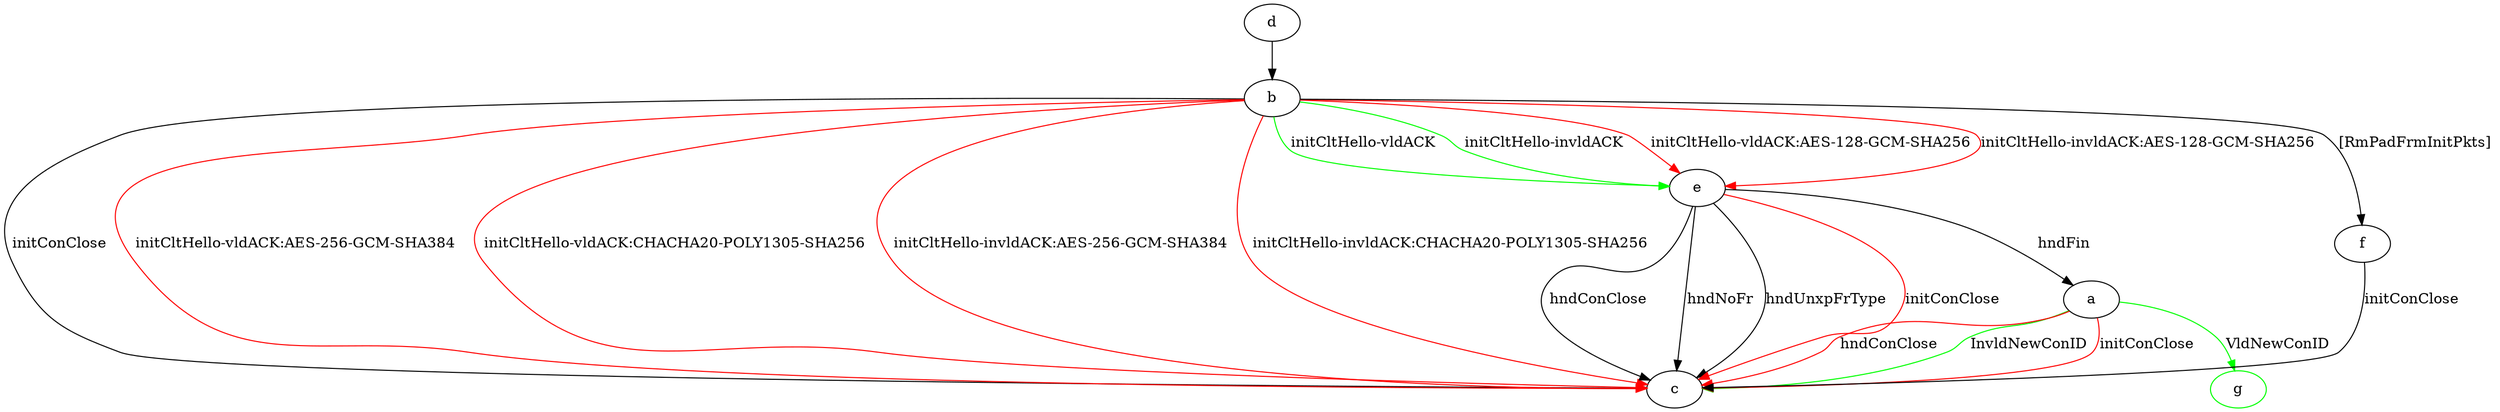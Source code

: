 digraph "" {
	a -> c	[key=0,
		color=green,
		label="InvldNewConID "];
	a -> c	[key=1,
		color=red,
		label="initConClose "];
	a -> c	[key=2,
		color=red,
		label="hndConClose "];
	g	[color=green];
	a -> g	[key=0,
		color=green,
		label="VldNewConID "];
	b -> c	[key=0,
		label="initConClose "];
	b -> c	[key=1,
		color=red,
		label="initCltHello-vldACK:AES-256-GCM-SHA384 "];
	b -> c	[key=2,
		color=red,
		label="initCltHello-vldACK:CHACHA20-POLY1305-SHA256 "];
	b -> c	[key=3,
		color=red,
		label="initCltHello-invldACK:AES-256-GCM-SHA384 "];
	b -> c	[key=4,
		color=red,
		label="initCltHello-invldACK:CHACHA20-POLY1305-SHA256 "];
	b -> e	[key=0,
		color=green,
		label="initCltHello-vldACK "];
	b -> e	[key=1,
		color=green,
		label="initCltHello-invldACK "];
	b -> e	[key=2,
		color=red,
		label="initCltHello-vldACK:AES-128-GCM-SHA256 "];
	b -> e	[key=3,
		color=red,
		label="initCltHello-invldACK:AES-128-GCM-SHA256 "];
	b -> f	[key=0,
		label="[RmPadFrmInitPkts] "];
	d -> b	[key=0];
	e -> a	[key=0,
		label="hndFin "];
	e -> c	[key=0,
		label="hndConClose "];
	e -> c	[key=1,
		label="hndNoFr "];
	e -> c	[key=2,
		label="hndUnxpFrType "];
	e -> c	[key=3,
		color=red,
		label="initConClose "];
	f -> c	[key=0,
		label="initConClose "];
}

